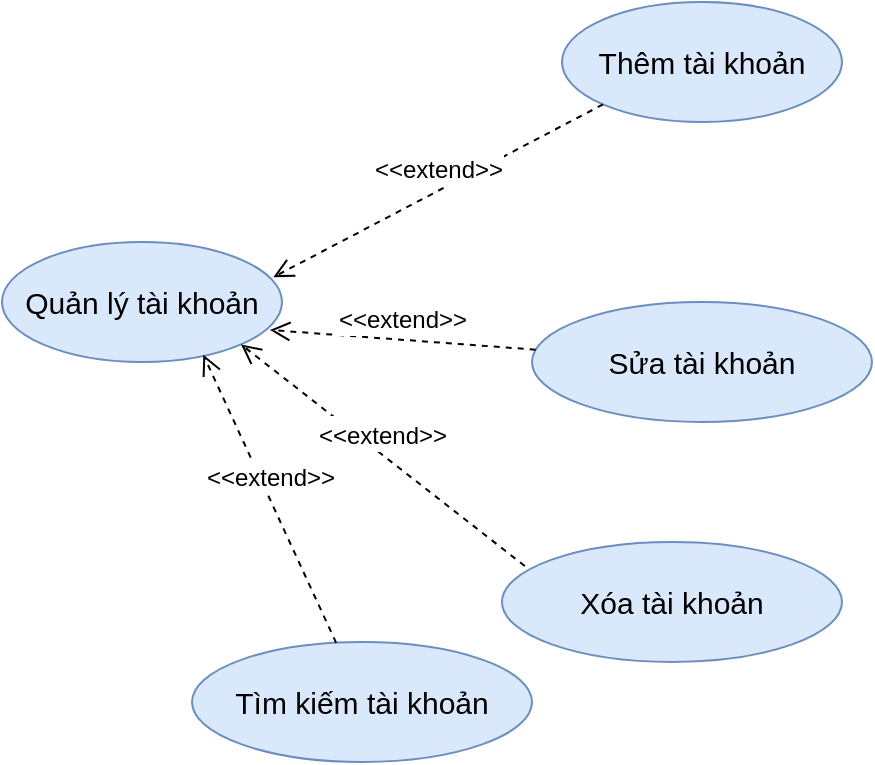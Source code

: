 <mxfile version="16.5.6" type="device"><diagram id="6cfcN-76DtocYpnijIUl" name="Page-1"><mxGraphModel dx="1038" dy="588" grid="1" gridSize="10" guides="1" tooltips="1" connect="1" arrows="1" fold="1" page="1" pageScale="1" pageWidth="850" pageHeight="1100" math="0" shadow="0"><root><mxCell id="0"/><mxCell id="1" parent="0"/><mxCell id="EgvladDOk30NKC7SnpCp-1" value="&lt;font style=&quot;font-size: 15px&quot;&gt;Quản lý tài khoản&lt;/font&gt;" style="ellipse;whiteSpace=wrap;html=1;fillColor=#dae8fc;strokeColor=#6c8ebf;" vertex="1" parent="1"><mxGeometry x="215" y="220" width="140" height="60" as="geometry"/></mxCell><mxCell id="EgvladDOk30NKC7SnpCp-2" value="&lt;font style=&quot;font-size: 15px&quot;&gt;Thêm tài khoản&lt;/font&gt;" style="ellipse;whiteSpace=wrap;html=1;fillColor=#dae8fc;strokeColor=#6c8ebf;" vertex="1" parent="1"><mxGeometry x="495" y="100" width="140" height="60" as="geometry"/></mxCell><mxCell id="EgvladDOk30NKC7SnpCp-3" value="&lt;span style=&quot;font-size: 15px&quot;&gt;Sửa tài khoản&lt;/span&gt;" style="ellipse;whiteSpace=wrap;html=1;fillColor=#dae8fc;strokeColor=#6c8ebf;" vertex="1" parent="1"><mxGeometry x="480" y="250" width="170" height="60" as="geometry"/></mxCell><mxCell id="EgvladDOk30NKC7SnpCp-4" value="&lt;font style=&quot;font-size: 12px&quot;&gt;&amp;lt;&amp;lt;extend&amp;gt;&amp;gt;&lt;/font&gt;" style="html=1;verticalAlign=bottom;endArrow=open;dashed=1;endSize=8;rounded=0;fontSize=15;exitX=0;exitY=1;exitDx=0;exitDy=0;entryX=0.969;entryY=0.293;entryDx=0;entryDy=0;entryPerimeter=0;" edge="1" parent="1" source="EgvladDOk30NKC7SnpCp-2" target="EgvladDOk30NKC7SnpCp-1"><mxGeometry relative="1" as="geometry"><mxPoint x="575" y="310" as="sourcePoint"/><mxPoint x="495" y="310" as="targetPoint"/></mxGeometry></mxCell><mxCell id="EgvladDOk30NKC7SnpCp-5" value="&lt;font style=&quot;font-size: 12px&quot;&gt;&amp;lt;&amp;lt;extend&amp;gt;&amp;gt;&lt;/font&gt;" style="html=1;verticalAlign=bottom;endArrow=open;dashed=1;endSize=8;rounded=0;fontSize=15;entryX=0.957;entryY=0.733;entryDx=0;entryDy=0;entryPerimeter=0;" edge="1" parent="1" source="EgvladDOk30NKC7SnpCp-3" target="EgvladDOk30NKC7SnpCp-1"><mxGeometry relative="1" as="geometry"><mxPoint x="525.503" y="161.213" as="sourcePoint"/><mxPoint x="360.66" y="247.58" as="targetPoint"/></mxGeometry></mxCell><mxCell id="EgvladDOk30NKC7SnpCp-6" value="&lt;span style=&quot;font-size: 15px&quot;&gt;Xóa tài khoản&lt;/span&gt;" style="ellipse;whiteSpace=wrap;html=1;fillColor=#dae8fc;strokeColor=#6c8ebf;" vertex="1" parent="1"><mxGeometry x="465" y="370" width="170" height="60" as="geometry"/></mxCell><mxCell id="EgvladDOk30NKC7SnpCp-7" value="&lt;font style=&quot;font-size: 12px&quot;&gt;&amp;lt;&amp;lt;extend&amp;gt;&amp;gt;&lt;/font&gt;" style="html=1;verticalAlign=bottom;endArrow=open;dashed=1;endSize=8;rounded=0;fontSize=15;entryX=1;entryY=1;entryDx=0;entryDy=0;exitX=0.067;exitY=0.2;exitDx=0;exitDy=0;exitPerimeter=0;" edge="1" parent="1" source="EgvladDOk30NKC7SnpCp-6" target="EgvladDOk30NKC7SnpCp-1"><mxGeometry relative="1" as="geometry"><mxPoint x="491.812" y="283.838" as="sourcePoint"/><mxPoint x="358.98" y="273.98" as="targetPoint"/></mxGeometry></mxCell><mxCell id="EgvladDOk30NKC7SnpCp-8" value="&lt;span style=&quot;font-size: 15px&quot;&gt;Tìm kiếm tài khoản&lt;/span&gt;" style="ellipse;whiteSpace=wrap;html=1;fillColor=#dae8fc;strokeColor=#6c8ebf;" vertex="1" parent="1"><mxGeometry x="310" y="420" width="170" height="60" as="geometry"/></mxCell><mxCell id="EgvladDOk30NKC7SnpCp-9" value="&lt;font style=&quot;font-size: 12px&quot;&gt;&amp;lt;&amp;lt;extend&amp;gt;&amp;gt;&lt;/font&gt;" style="html=1;verticalAlign=bottom;endArrow=open;dashed=1;endSize=8;rounded=0;fontSize=15;entryX=0.719;entryY=0.94;entryDx=0;entryDy=0;exitX=0.424;exitY=0.007;exitDx=0;exitDy=0;exitPerimeter=0;entryPerimeter=0;" edge="1" parent="1" source="EgvladDOk30NKC7SnpCp-8" target="EgvladDOk30NKC7SnpCp-1"><mxGeometry relative="1" as="geometry"><mxPoint x="486.39" y="392" as="sourcePoint"/><mxPoint x="344.497" y="281.213" as="targetPoint"/></mxGeometry></mxCell></root></mxGraphModel></diagram></mxfile>
